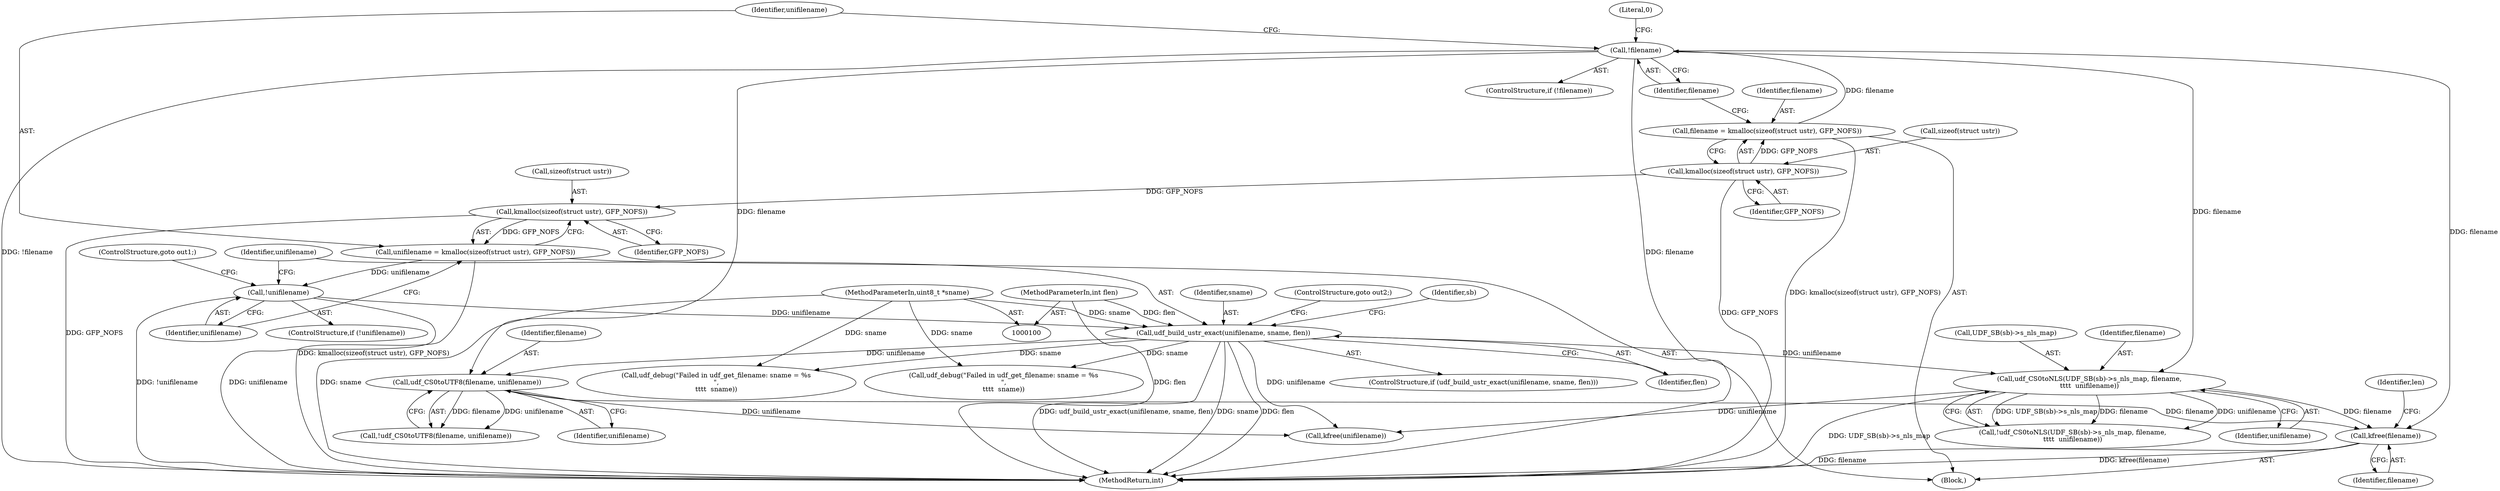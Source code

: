 digraph "1_linux_0e5cc9a40ada6046e6bc3bdfcd0c0d7e4b706b14_3@API" {
"1000196" [label="(Call,kfree(filename))"];
"1000162" [label="(Call,udf_CS0toNLS(UDF_SB(sb)->s_nls_map, filename,\n\t\t\t\t  unifilename))"];
"1000119" [label="(Call,!filename)"];
"1000112" [label="(Call,filename = kmalloc(sizeof(struct ustr), GFP_NOFS))"];
"1000114" [label="(Call,kmalloc(sizeof(struct ustr), GFP_NOFS))"];
"1000134" [label="(Call,udf_build_ustr_exact(unifilename, sname, flen))"];
"1000130" [label="(Call,!unifilename)"];
"1000123" [label="(Call,unifilename = kmalloc(sizeof(struct ustr), GFP_NOFS))"];
"1000125" [label="(Call,kmalloc(sizeof(struct ustr), GFP_NOFS))"];
"1000102" [label="(MethodParameterIn,uint8_t *sname)"];
"1000104" [label="(MethodParameterIn,int flen)"];
"1000146" [label="(Call,udf_CS0toUTF8(filename, unifilename))"];
"1000128" [label="(Identifier,GFP_NOFS)"];
"1000146" [label="(Call,udf_CS0toUTF8(filename, unifilename))"];
"1000112" [label="(Call,filename = kmalloc(sizeof(struct ustr), GFP_NOFS))"];
"1000126" [label="(Call,sizeof(struct ustr))"];
"1000193" [label="(Call,kfree(unifilename))"];
"1000115" [label="(Call,sizeof(struct ustr))"];
"1000136" [label="(Identifier,sname)"];
"1000138" [label="(ControlStructure,goto out2;)"];
"1000114" [label="(Call,kmalloc(sizeof(struct ustr), GFP_NOFS))"];
"1000196" [label="(Call,kfree(filename))"];
"1000118" [label="(ControlStructure,if (!filename))"];
"1000113" [label="(Identifier,filename)"];
"1000104" [label="(MethodParameterIn,int flen)"];
"1000145" [label="(Call,!udf_CS0toUTF8(filename, unifilename))"];
"1000137" [label="(Identifier,flen)"];
"1000135" [label="(Identifier,unifilename)"];
"1000119" [label="(Call,!filename)"];
"1000123" [label="(Call,unifilename = kmalloc(sizeof(struct ustr), GFP_NOFS))"];
"1000122" [label="(Literal,0)"];
"1000141" [label="(Identifier,sb)"];
"1000163" [label="(Call,UDF_SB(sb)->s_nls_map)"];
"1000120" [label="(Identifier,filename)"];
"1000200" [label="(MethodReturn,int)"];
"1000162" [label="(Call,udf_CS0toNLS(UDF_SB(sb)->s_nls_map, filename,\n\t\t\t\t  unifilename))"];
"1000131" [label="(Identifier,unifilename)"];
"1000148" [label="(Identifier,unifilename)"];
"1000117" [label="(Identifier,GFP_NOFS)"];
"1000129" [label="(ControlStructure,if (!unifilename))"];
"1000167" [label="(Identifier,filename)"];
"1000197" [label="(Identifier,filename)"];
"1000105" [label="(Block,)"];
"1000130" [label="(Call,!unifilename)"];
"1000170" [label="(Call,udf_debug(\"Failed in udf_get_filename: sname = %s\n\",\n\t\t\t\t  sname))"];
"1000147" [label="(Identifier,filename)"];
"1000102" [label="(MethodParameterIn,uint8_t *sname)"];
"1000168" [label="(Identifier,unifilename)"];
"1000199" [label="(Identifier,len)"];
"1000132" [label="(ControlStructure,goto out1;)"];
"1000124" [label="(Identifier,unifilename)"];
"1000125" [label="(Call,kmalloc(sizeof(struct ustr), GFP_NOFS))"];
"1000133" [label="(ControlStructure,if (udf_build_ustr_exact(unifilename, sname, flen)))"];
"1000150" [label="(Call,udf_debug(\"Failed in udf_get_filename: sname = %s\n\",\n\t\t\t\t  sname))"];
"1000134" [label="(Call,udf_build_ustr_exact(unifilename, sname, flen))"];
"1000161" [label="(Call,!udf_CS0toNLS(UDF_SB(sb)->s_nls_map, filename,\n\t\t\t\t  unifilename))"];
"1000196" -> "1000105"  [label="AST: "];
"1000196" -> "1000197"  [label="CFG: "];
"1000197" -> "1000196"  [label="AST: "];
"1000199" -> "1000196"  [label="CFG: "];
"1000196" -> "1000200"  [label="DDG: filename"];
"1000196" -> "1000200"  [label="DDG: kfree(filename)"];
"1000162" -> "1000196"  [label="DDG: filename"];
"1000119" -> "1000196"  [label="DDG: filename"];
"1000146" -> "1000196"  [label="DDG: filename"];
"1000162" -> "1000161"  [label="AST: "];
"1000162" -> "1000168"  [label="CFG: "];
"1000163" -> "1000162"  [label="AST: "];
"1000167" -> "1000162"  [label="AST: "];
"1000168" -> "1000162"  [label="AST: "];
"1000161" -> "1000162"  [label="CFG: "];
"1000162" -> "1000200"  [label="DDG: UDF_SB(sb)->s_nls_map"];
"1000162" -> "1000161"  [label="DDG: UDF_SB(sb)->s_nls_map"];
"1000162" -> "1000161"  [label="DDG: filename"];
"1000162" -> "1000161"  [label="DDG: unifilename"];
"1000119" -> "1000162"  [label="DDG: filename"];
"1000134" -> "1000162"  [label="DDG: unifilename"];
"1000162" -> "1000193"  [label="DDG: unifilename"];
"1000119" -> "1000118"  [label="AST: "];
"1000119" -> "1000120"  [label="CFG: "];
"1000120" -> "1000119"  [label="AST: "];
"1000122" -> "1000119"  [label="CFG: "];
"1000124" -> "1000119"  [label="CFG: "];
"1000119" -> "1000200"  [label="DDG: !filename"];
"1000119" -> "1000200"  [label="DDG: filename"];
"1000112" -> "1000119"  [label="DDG: filename"];
"1000119" -> "1000146"  [label="DDG: filename"];
"1000112" -> "1000105"  [label="AST: "];
"1000112" -> "1000114"  [label="CFG: "];
"1000113" -> "1000112"  [label="AST: "];
"1000114" -> "1000112"  [label="AST: "];
"1000120" -> "1000112"  [label="CFG: "];
"1000112" -> "1000200"  [label="DDG: kmalloc(sizeof(struct ustr), GFP_NOFS)"];
"1000114" -> "1000112"  [label="DDG: GFP_NOFS"];
"1000114" -> "1000117"  [label="CFG: "];
"1000115" -> "1000114"  [label="AST: "];
"1000117" -> "1000114"  [label="AST: "];
"1000114" -> "1000200"  [label="DDG: GFP_NOFS"];
"1000114" -> "1000125"  [label="DDG: GFP_NOFS"];
"1000134" -> "1000133"  [label="AST: "];
"1000134" -> "1000137"  [label="CFG: "];
"1000135" -> "1000134"  [label="AST: "];
"1000136" -> "1000134"  [label="AST: "];
"1000137" -> "1000134"  [label="AST: "];
"1000138" -> "1000134"  [label="CFG: "];
"1000141" -> "1000134"  [label="CFG: "];
"1000134" -> "1000200"  [label="DDG: udf_build_ustr_exact(unifilename, sname, flen)"];
"1000134" -> "1000200"  [label="DDG: sname"];
"1000134" -> "1000200"  [label="DDG: flen"];
"1000130" -> "1000134"  [label="DDG: unifilename"];
"1000102" -> "1000134"  [label="DDG: sname"];
"1000104" -> "1000134"  [label="DDG: flen"];
"1000134" -> "1000146"  [label="DDG: unifilename"];
"1000134" -> "1000150"  [label="DDG: sname"];
"1000134" -> "1000170"  [label="DDG: sname"];
"1000134" -> "1000193"  [label="DDG: unifilename"];
"1000130" -> "1000129"  [label="AST: "];
"1000130" -> "1000131"  [label="CFG: "];
"1000131" -> "1000130"  [label="AST: "];
"1000132" -> "1000130"  [label="CFG: "];
"1000135" -> "1000130"  [label="CFG: "];
"1000130" -> "1000200"  [label="DDG: !unifilename"];
"1000130" -> "1000200"  [label="DDG: unifilename"];
"1000123" -> "1000130"  [label="DDG: unifilename"];
"1000123" -> "1000105"  [label="AST: "];
"1000123" -> "1000125"  [label="CFG: "];
"1000124" -> "1000123"  [label="AST: "];
"1000125" -> "1000123"  [label="AST: "];
"1000131" -> "1000123"  [label="CFG: "];
"1000123" -> "1000200"  [label="DDG: kmalloc(sizeof(struct ustr), GFP_NOFS)"];
"1000125" -> "1000123"  [label="DDG: GFP_NOFS"];
"1000125" -> "1000128"  [label="CFG: "];
"1000126" -> "1000125"  [label="AST: "];
"1000128" -> "1000125"  [label="AST: "];
"1000125" -> "1000200"  [label="DDG: GFP_NOFS"];
"1000102" -> "1000100"  [label="AST: "];
"1000102" -> "1000200"  [label="DDG: sname"];
"1000102" -> "1000150"  [label="DDG: sname"];
"1000102" -> "1000170"  [label="DDG: sname"];
"1000104" -> "1000100"  [label="AST: "];
"1000104" -> "1000200"  [label="DDG: flen"];
"1000146" -> "1000145"  [label="AST: "];
"1000146" -> "1000148"  [label="CFG: "];
"1000147" -> "1000146"  [label="AST: "];
"1000148" -> "1000146"  [label="AST: "];
"1000145" -> "1000146"  [label="CFG: "];
"1000146" -> "1000145"  [label="DDG: filename"];
"1000146" -> "1000145"  [label="DDG: unifilename"];
"1000146" -> "1000193"  [label="DDG: unifilename"];
}
